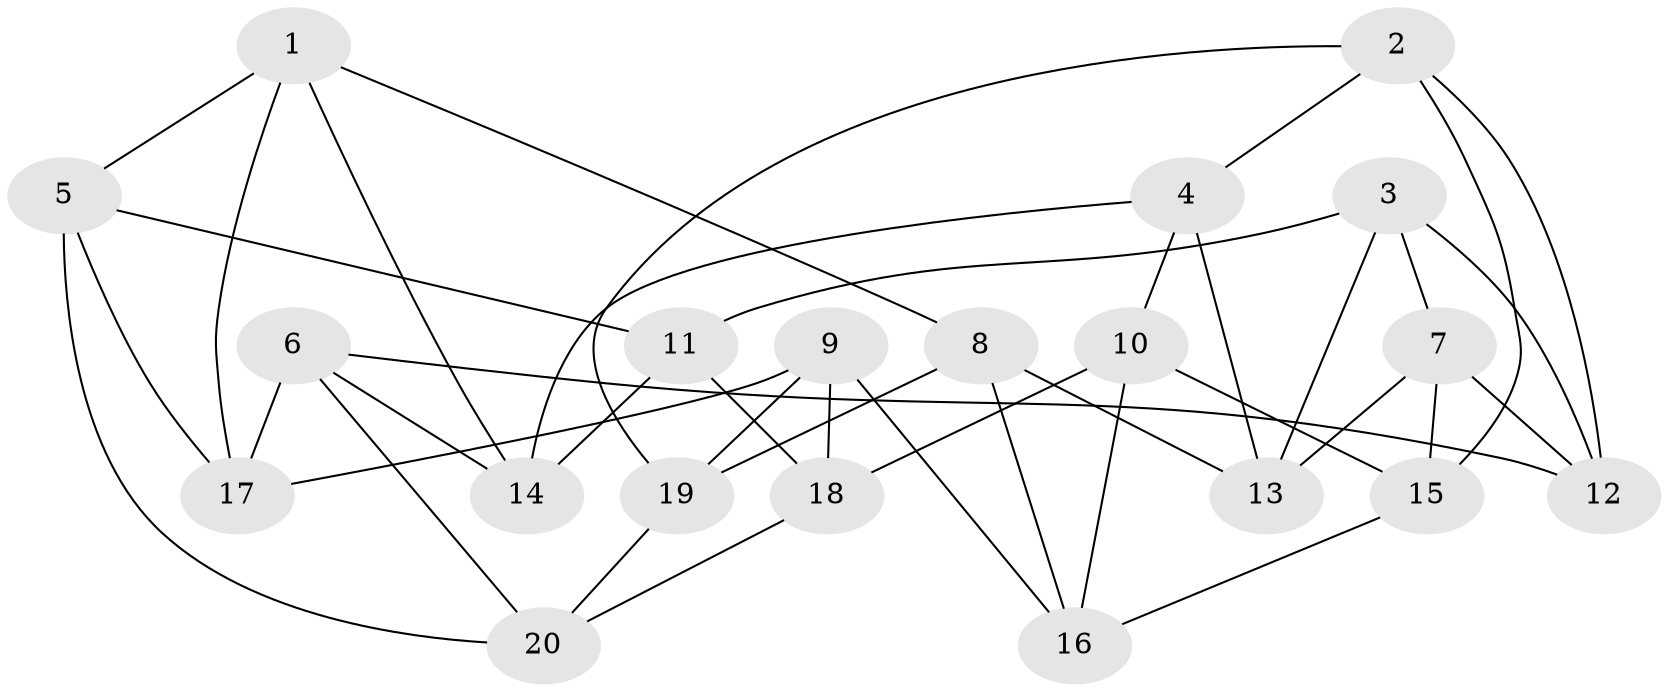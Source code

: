 // Generated by graph-tools (version 1.1) at 2025/46/02/15/25 05:46:28]
// undirected, 20 vertices, 40 edges
graph export_dot {
graph [start="1"]
  node [color=gray90,style=filled];
  1;
  2;
  3;
  4;
  5;
  6;
  7;
  8;
  9;
  10;
  11;
  12;
  13;
  14;
  15;
  16;
  17;
  18;
  19;
  20;
  1 -- 17;
  1 -- 14;
  1 -- 8;
  1 -- 5;
  2 -- 19;
  2 -- 12;
  2 -- 15;
  2 -- 4;
  3 -- 13;
  3 -- 7;
  3 -- 12;
  3 -- 11;
  4 -- 13;
  4 -- 10;
  4 -- 14;
  5 -- 20;
  5 -- 11;
  5 -- 17;
  6 -- 20;
  6 -- 12;
  6 -- 17;
  6 -- 14;
  7 -- 15;
  7 -- 13;
  7 -- 12;
  8 -- 19;
  8 -- 13;
  8 -- 16;
  9 -- 17;
  9 -- 18;
  9 -- 19;
  9 -- 16;
  10 -- 16;
  10 -- 15;
  10 -- 18;
  11 -- 14;
  11 -- 18;
  15 -- 16;
  18 -- 20;
  19 -- 20;
}
